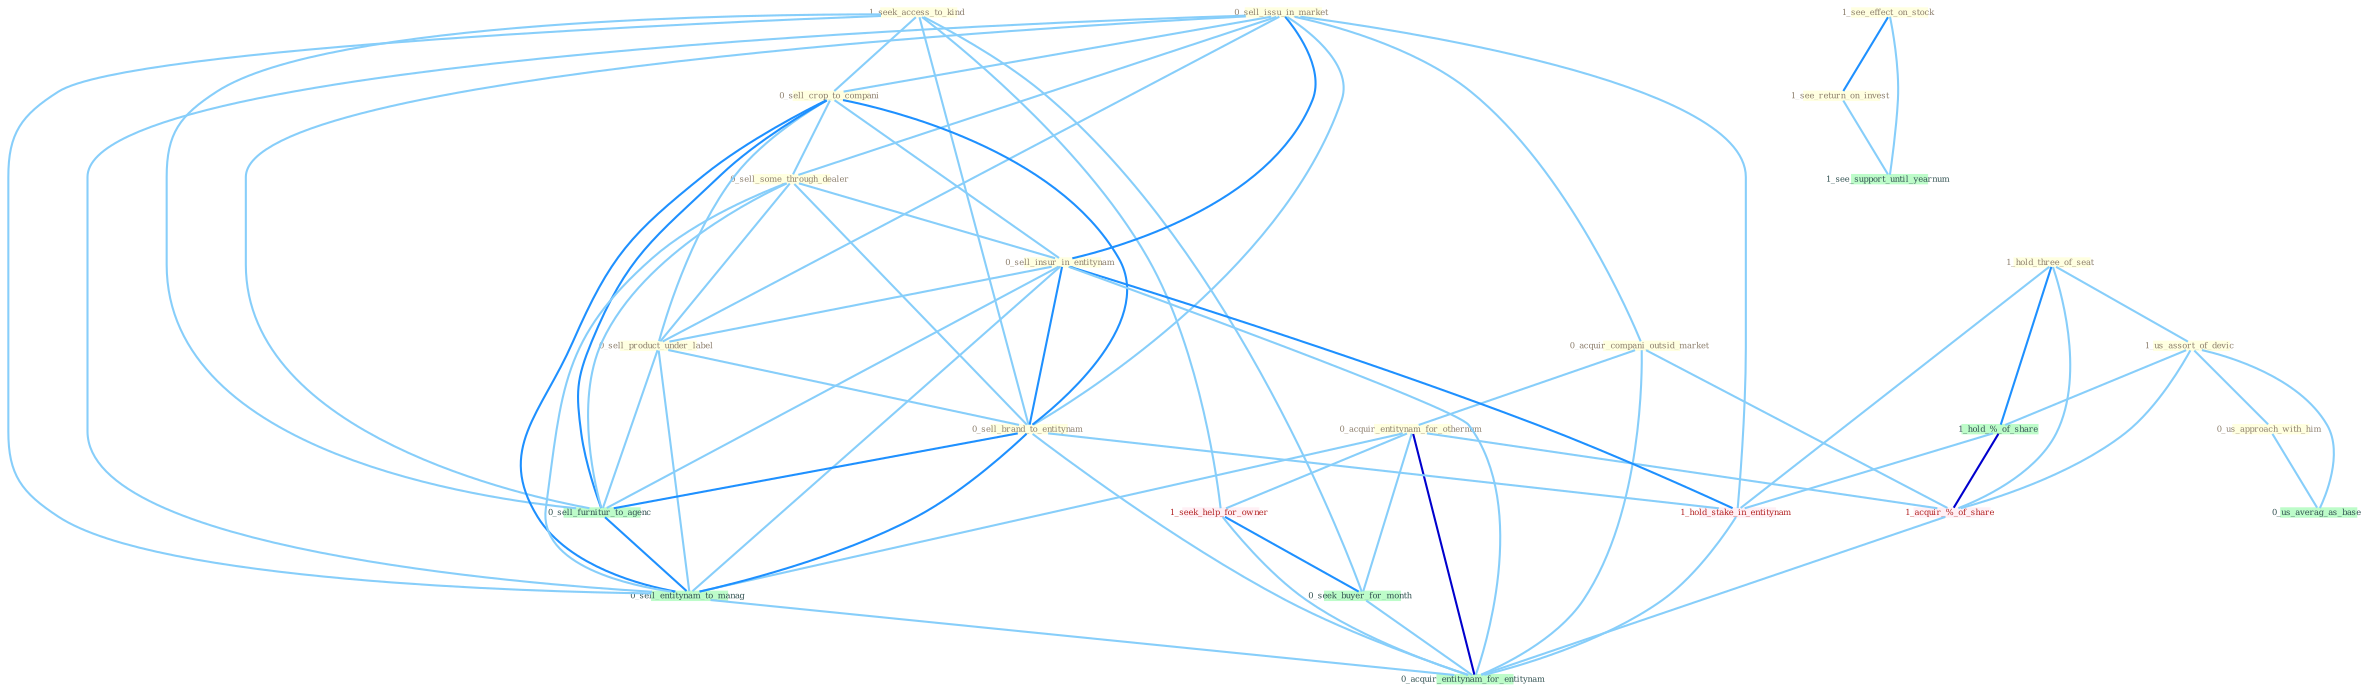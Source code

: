 Graph G{ 
    node
    [shape=polygon,style=filled,width=.5,height=.06,color="#BDFCC9",fixedsize=true,fontsize=4,
    fontcolor="#2f4f4f"];
    {node
    [color="#ffffe0", fontcolor="#8b7d6b"] "1_seek_access_to_kind " "1_hold_three_of_seat " "1_us_assort_of_devic " "1_see_effect_on_stock " "0_sell_issu_in_market " "0_acquir_compani_outsid_market " "0_sell_crop_to_compani " "0_us_approach_with_him " "0_sell_some_through_dealer " "0_acquir_entitynam_for_othernum " "0_sell_insur_in_entitynam " "1_see_return_on_invest " "0_sell_product_under_label " "0_sell_brand_to_entitynam "}
{node [color="#fff0f5", fontcolor="#b22222"] "1_hold_stake_in_entitynam " "1_seek_help_for_owner " "1_acquir_%_of_share "}
edge [color="#B0E2FF"];

	"1_seek_access_to_kind " -- "0_sell_crop_to_compani " [w="1", color="#87cefa" ];
	"1_seek_access_to_kind " -- "0_sell_brand_to_entitynam " [w="1", color="#87cefa" ];
	"1_seek_access_to_kind " -- "1_seek_help_for_owner " [w="1", color="#87cefa" ];
	"1_seek_access_to_kind " -- "0_seek_buyer_for_month " [w="1", color="#87cefa" ];
	"1_seek_access_to_kind " -- "0_sell_furnitur_to_agenc " [w="1", color="#87cefa" ];
	"1_seek_access_to_kind " -- "0_sell_entitynam_to_manag " [w="1", color="#87cefa" ];
	"1_hold_three_of_seat " -- "1_us_assort_of_devic " [w="1", color="#87cefa" ];
	"1_hold_three_of_seat " -- "1_hold_%_of_share " [w="2", color="#1e90ff" , len=0.8];
	"1_hold_three_of_seat " -- "1_hold_stake_in_entitynam " [w="1", color="#87cefa" ];
	"1_hold_three_of_seat " -- "1_acquir_%_of_share " [w="1", color="#87cefa" ];
	"1_us_assort_of_devic " -- "0_us_approach_with_him " [w="1", color="#87cefa" ];
	"1_us_assort_of_devic " -- "1_hold_%_of_share " [w="1", color="#87cefa" ];
	"1_us_assort_of_devic " -- "1_acquir_%_of_share " [w="1", color="#87cefa" ];
	"1_us_assort_of_devic " -- "0_us_averag_as_base " [w="1", color="#87cefa" ];
	"1_see_effect_on_stock " -- "1_see_return_on_invest " [w="2", color="#1e90ff" , len=0.8];
	"1_see_effect_on_stock " -- "1_see_support_until_yearnum " [w="1", color="#87cefa" ];
	"0_sell_issu_in_market " -- "0_acquir_compani_outsid_market " [w="1", color="#87cefa" ];
	"0_sell_issu_in_market " -- "0_sell_crop_to_compani " [w="1", color="#87cefa" ];
	"0_sell_issu_in_market " -- "0_sell_some_through_dealer " [w="1", color="#87cefa" ];
	"0_sell_issu_in_market " -- "0_sell_insur_in_entitynam " [w="2", color="#1e90ff" , len=0.8];
	"0_sell_issu_in_market " -- "0_sell_product_under_label " [w="1", color="#87cefa" ];
	"0_sell_issu_in_market " -- "0_sell_brand_to_entitynam " [w="1", color="#87cefa" ];
	"0_sell_issu_in_market " -- "1_hold_stake_in_entitynam " [w="1", color="#87cefa" ];
	"0_sell_issu_in_market " -- "0_sell_furnitur_to_agenc " [w="1", color="#87cefa" ];
	"0_sell_issu_in_market " -- "0_sell_entitynam_to_manag " [w="1", color="#87cefa" ];
	"0_acquir_compani_outsid_market " -- "0_acquir_entitynam_for_othernum " [w="1", color="#87cefa" ];
	"0_acquir_compani_outsid_market " -- "1_acquir_%_of_share " [w="1", color="#87cefa" ];
	"0_acquir_compani_outsid_market " -- "0_acquir_entitynam_for_entitynam " [w="1", color="#87cefa" ];
	"0_sell_crop_to_compani " -- "0_sell_some_through_dealer " [w="1", color="#87cefa" ];
	"0_sell_crop_to_compani " -- "0_sell_insur_in_entitynam " [w="1", color="#87cefa" ];
	"0_sell_crop_to_compani " -- "0_sell_product_under_label " [w="1", color="#87cefa" ];
	"0_sell_crop_to_compani " -- "0_sell_brand_to_entitynam " [w="2", color="#1e90ff" , len=0.8];
	"0_sell_crop_to_compani " -- "0_sell_furnitur_to_agenc " [w="2", color="#1e90ff" , len=0.8];
	"0_sell_crop_to_compani " -- "0_sell_entitynam_to_manag " [w="2", color="#1e90ff" , len=0.8];
	"0_us_approach_with_him " -- "0_us_averag_as_base " [w="1", color="#87cefa" ];
	"0_sell_some_through_dealer " -- "0_sell_insur_in_entitynam " [w="1", color="#87cefa" ];
	"0_sell_some_through_dealer " -- "0_sell_product_under_label " [w="1", color="#87cefa" ];
	"0_sell_some_through_dealer " -- "0_sell_brand_to_entitynam " [w="1", color="#87cefa" ];
	"0_sell_some_through_dealer " -- "0_sell_furnitur_to_agenc " [w="1", color="#87cefa" ];
	"0_sell_some_through_dealer " -- "0_sell_entitynam_to_manag " [w="1", color="#87cefa" ];
	"0_acquir_entitynam_for_othernum " -- "1_seek_help_for_owner " [w="1", color="#87cefa" ];
	"0_acquir_entitynam_for_othernum " -- "0_seek_buyer_for_month " [w="1", color="#87cefa" ];
	"0_acquir_entitynam_for_othernum " -- "1_acquir_%_of_share " [w="1", color="#87cefa" ];
	"0_acquir_entitynam_for_othernum " -- "0_sell_entitynam_to_manag " [w="1", color="#87cefa" ];
	"0_acquir_entitynam_for_othernum " -- "0_acquir_entitynam_for_entitynam " [w="3", color="#0000cd" , len=0.6];
	"0_sell_insur_in_entitynam " -- "0_sell_product_under_label " [w="1", color="#87cefa" ];
	"0_sell_insur_in_entitynam " -- "0_sell_brand_to_entitynam " [w="2", color="#1e90ff" , len=0.8];
	"0_sell_insur_in_entitynam " -- "1_hold_stake_in_entitynam " [w="2", color="#1e90ff" , len=0.8];
	"0_sell_insur_in_entitynam " -- "0_sell_furnitur_to_agenc " [w="1", color="#87cefa" ];
	"0_sell_insur_in_entitynam " -- "0_sell_entitynam_to_manag " [w="1", color="#87cefa" ];
	"0_sell_insur_in_entitynam " -- "0_acquir_entitynam_for_entitynam " [w="1", color="#87cefa" ];
	"1_see_return_on_invest " -- "1_see_support_until_yearnum " [w="1", color="#87cefa" ];
	"0_sell_product_under_label " -- "0_sell_brand_to_entitynam " [w="1", color="#87cefa" ];
	"0_sell_product_under_label " -- "0_sell_furnitur_to_agenc " [w="1", color="#87cefa" ];
	"0_sell_product_under_label " -- "0_sell_entitynam_to_manag " [w="1", color="#87cefa" ];
	"0_sell_brand_to_entitynam " -- "1_hold_stake_in_entitynam " [w="1", color="#87cefa" ];
	"0_sell_brand_to_entitynam " -- "0_sell_furnitur_to_agenc " [w="2", color="#1e90ff" , len=0.8];
	"0_sell_brand_to_entitynam " -- "0_sell_entitynam_to_manag " [w="2", color="#1e90ff" , len=0.8];
	"0_sell_brand_to_entitynam " -- "0_acquir_entitynam_for_entitynam " [w="1", color="#87cefa" ];
	"1_hold_%_of_share " -- "1_hold_stake_in_entitynam " [w="1", color="#87cefa" ];
	"1_hold_%_of_share " -- "1_acquir_%_of_share " [w="3", color="#0000cd" , len=0.6];
	"1_hold_stake_in_entitynam " -- "0_acquir_entitynam_for_entitynam " [w="1", color="#87cefa" ];
	"1_seek_help_for_owner " -- "0_seek_buyer_for_month " [w="2", color="#1e90ff" , len=0.8];
	"1_seek_help_for_owner " -- "0_acquir_entitynam_for_entitynam " [w="1", color="#87cefa" ];
	"0_seek_buyer_for_month " -- "0_acquir_entitynam_for_entitynam " [w="1", color="#87cefa" ];
	"1_acquir_%_of_share " -- "0_acquir_entitynam_for_entitynam " [w="1", color="#87cefa" ];
	"0_sell_furnitur_to_agenc " -- "0_sell_entitynam_to_manag " [w="2", color="#1e90ff" , len=0.8];
	"0_sell_entitynam_to_manag " -- "0_acquir_entitynam_for_entitynam " [w="1", color="#87cefa" ];
}